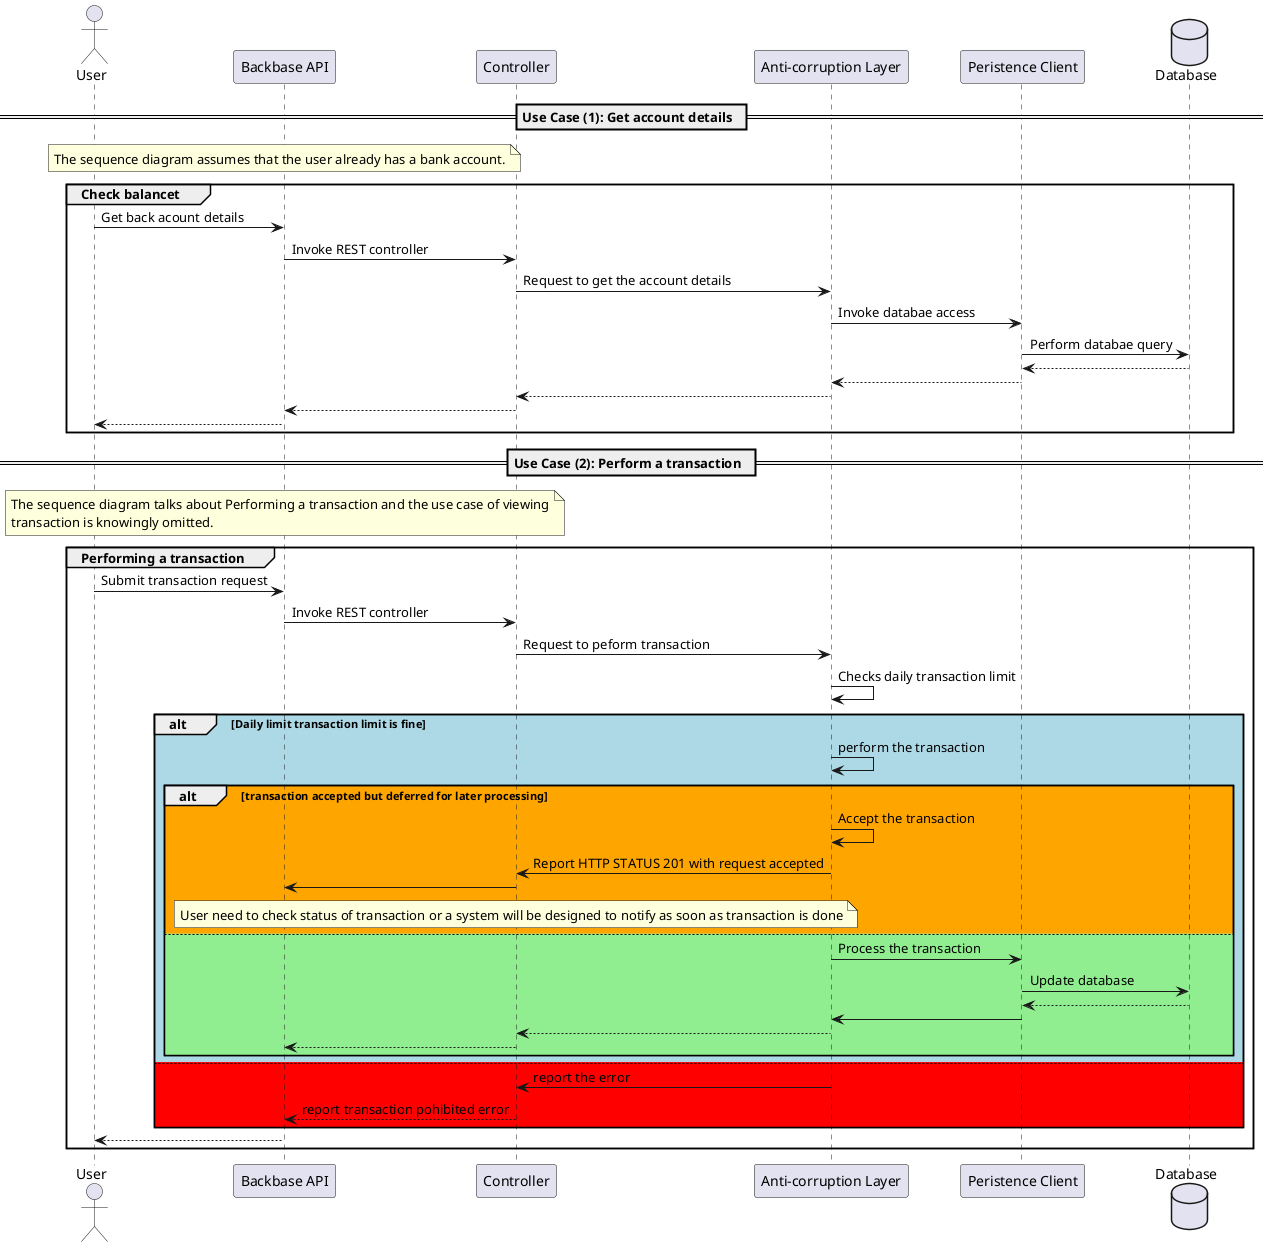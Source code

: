 @startuml

actor User
participant "Backbase API" as API
participant Controller
participant "Anti-corruption Layer" as ACL
participant "Peristence Client" as Client
database  Database  as DB

== Use Case (1): Get account details  ==

note over API
The sequence diagram assumes that the user already has a bank account.
end note
group Check balancet
User -> API: Get back acount details
API -> Controller: Invoke REST controller
Controller -> ACL: Request to get the account details
ACL -> Client: Invoke databae access
Client -> DB: Perform databae query
DB --> Client:
Client --> ACL:
ACL --> Controller:
Controller --> API:
API --> User
end group

== Use Case (2): Perform a transaction  ==

note over API
The sequence diagram talks about Performing a transaction and the use case of viewing
transaction is knowingly omitted.
end note
group Performing a transaction
User -> API: Submit transaction request
API -> Controller: Invoke REST controller
Controller -> ACL: Request to peform transaction
ACL -> ACL: Checks daily transaction limit
alt #lightblue Daily limit transaction limit is fine
  ACL -> ACL: perform the transaction
  alt #orange transaction accepted but deferred for later processing
    ACL -> ACL: Accept the transaction
    ACL -> Controller: Report HTTP STATUS 201 with request accepted
    Controller -> API:
    note over Controller
      User need to check status of transaction or a system will be designed to notify as soon as transaction is done
    end note
  else #lightgreen
    ACL -> Client: Process the transaction
    Client -> DB: Update database
    DB --> Client:
    Client -> ACL:
    ACL --> Controller:
    Controller --> API:
  end
else #red
  ACL -> Controller: report the error
  Controller --> API: report transaction pohibited error
end

API --> User:

end group

@enduml